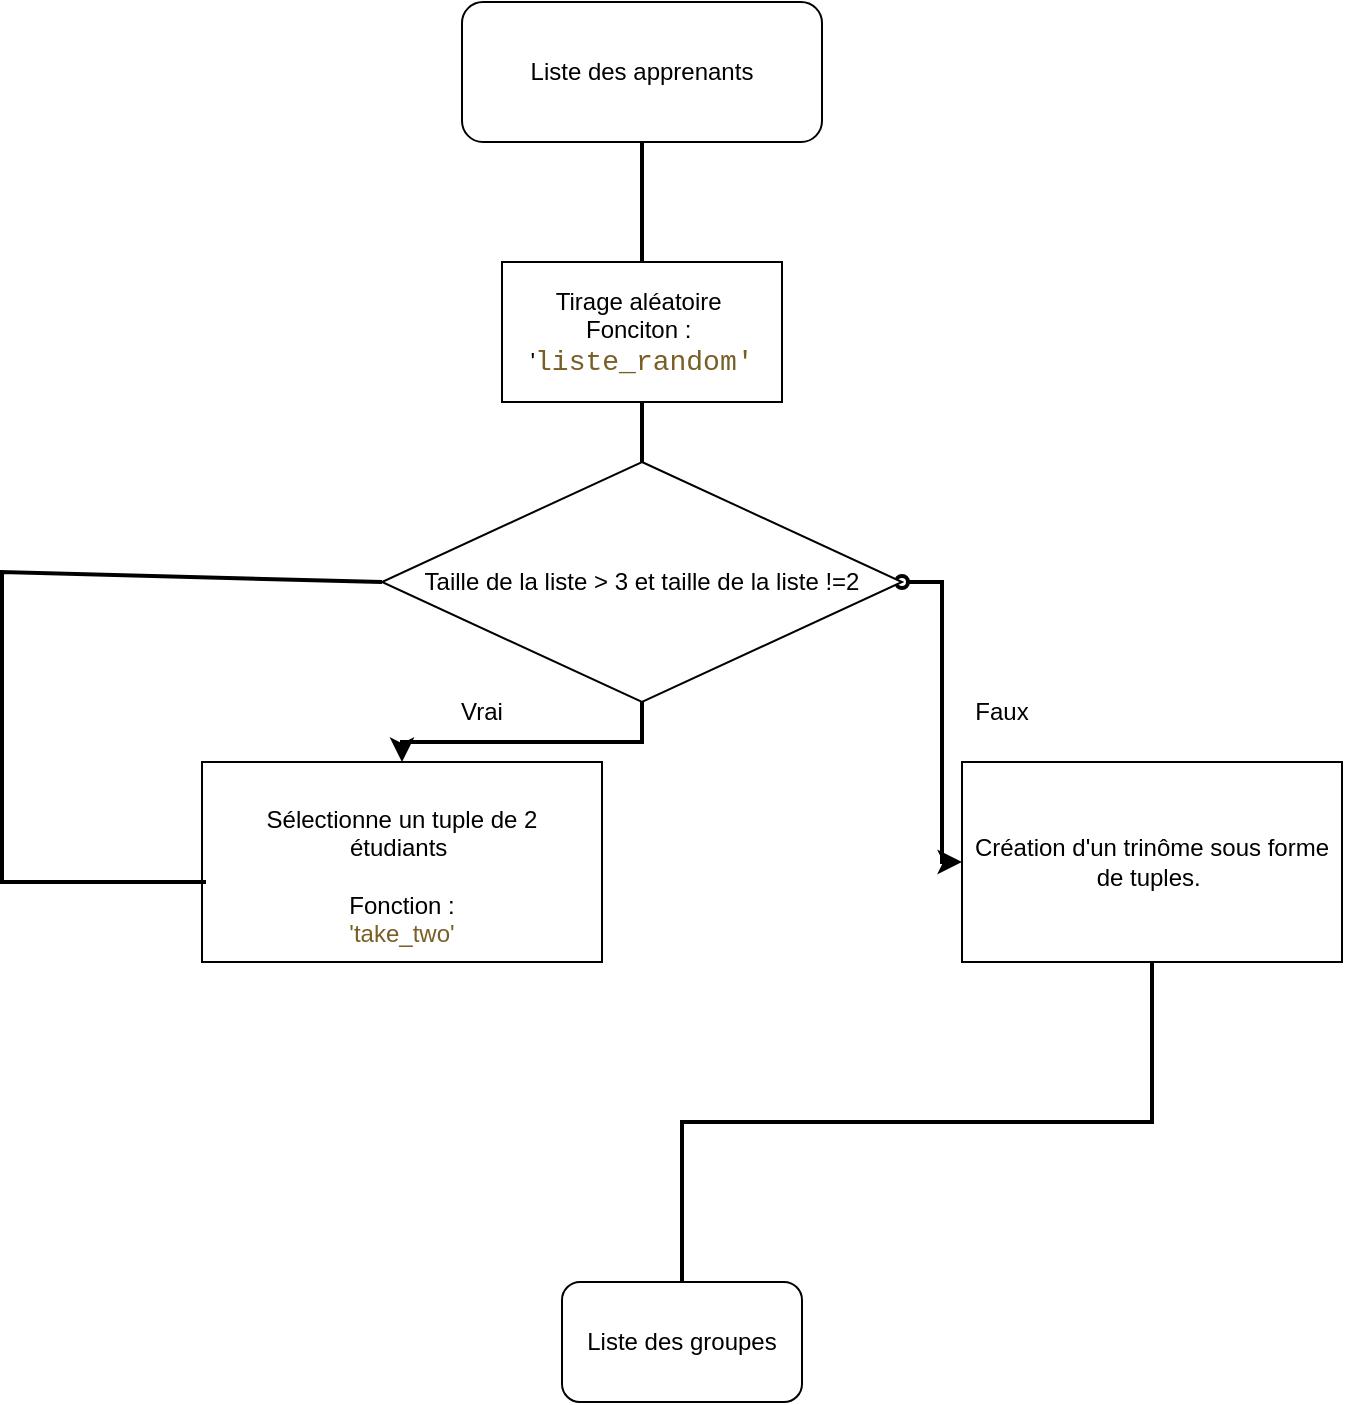 <mxfile version="20.5.1" type="gitlab" pages="2">
  <diagram id="F1PTtDTeu5oI4pnliEuM" name="Page-1">
    <mxGraphModel dx="821" dy="482" grid="1" gridSize="10" guides="1" tooltips="1" connect="1" arrows="1" fold="1" page="1" pageScale="1" pageWidth="827" pageHeight="1169" math="0" shadow="0">
      <root>
        <mxCell id="0" />
        <mxCell id="1" parent="0" />
        <mxCell id="dYFeW4d4RfGJshi57-5K-1" value="Liste des apprenants" style="rounded=1;whiteSpace=wrap;html=1;" parent="1" vertex="1">
          <mxGeometry x="310" y="40" width="180" height="70" as="geometry" />
        </mxCell>
        <mxCell id="dYFeW4d4RfGJshi57-5K-5" value="" style="endArrow=none;html=1;rounded=0;exitX=0.5;exitY=0;exitDx=0;exitDy=0;strokeWidth=2;" parent="1" edge="1">
          <mxGeometry width="50" height="50" relative="1" as="geometry">
            <mxPoint x="400" y="170" as="sourcePoint" />
            <mxPoint x="400" y="110" as="targetPoint" />
          </mxGeometry>
        </mxCell>
        <mxCell id="dYFeW4d4RfGJshi57-5K-6" value="Tirage aléatoire&amp;nbsp;&lt;br&gt;Fonciton :&amp;nbsp; &#39;&lt;span style=&quot;color: rgb(121, 94, 38); background-color: rgb(255, 255, 255); font-family: Consolas, &amp;quot;Courier New&amp;quot;, monospace; font-size: 14px;&quot;&gt;liste_random&#39;&lt;/span&gt;" style="rounded=0;whiteSpace=wrap;html=1;" parent="1" vertex="1">
          <mxGeometry x="330" y="170" width="140" height="70" as="geometry" />
        </mxCell>
        <mxCell id="GP9O9wc9nGN24lNcgYYB-3" style="edgeStyle=orthogonalEdgeStyle;rounded=0;orthogonalLoop=1;jettySize=auto;html=1;entryX=0.5;entryY=0;entryDx=0;entryDy=0;startArrow=none;startFill=0;strokeWidth=2;" parent="1" source="dYFeW4d4RfGJshi57-5K-7" target="dYFeW4d4RfGJshi57-5K-9" edge="1">
          <mxGeometry relative="1" as="geometry" />
        </mxCell>
        <mxCell id="LR3_TFOUzm84mG8utGxO-2" style="edgeStyle=orthogonalEdgeStyle;rounded=0;orthogonalLoop=1;jettySize=auto;html=1;exitX=1;exitY=0.5;exitDx=0;exitDy=0;entryX=0;entryY=0.5;entryDx=0;entryDy=0;fontColor=#795E26;startArrow=oval;startFill=0;strokeWidth=2;" parent="1" source="dYFeW4d4RfGJshi57-5K-7" target="LR3_TFOUzm84mG8utGxO-1" edge="1">
          <mxGeometry relative="1" as="geometry">
            <Array as="points">
              <mxPoint x="550" y="330" />
              <mxPoint x="550" y="470" />
            </Array>
          </mxGeometry>
        </mxCell>
        <mxCell id="dYFeW4d4RfGJshi57-5K-7" value="Taille de la liste &amp;gt; 3 et taille de la liste !=2" style="rhombus;whiteSpace=wrap;html=1;" parent="1" vertex="1">
          <mxGeometry x="270" y="270" width="260" height="120" as="geometry" />
        </mxCell>
        <mxCell id="dYFeW4d4RfGJshi57-5K-9" value="&lt;br&gt;Sélectionne un tuple de 2&lt;br&gt;étudiants&amp;nbsp;&lt;br&gt;&lt;br&gt;Fonction :&lt;br&gt;&lt;font color=&quot;#795e26&quot;&gt;&#39;take_two&#39;&lt;/font&gt;" style="rounded=0;whiteSpace=wrap;html=1;" parent="1" vertex="1">
          <mxGeometry x="180" y="420" width="200" height="100" as="geometry" />
        </mxCell>
        <mxCell id="dYFeW4d4RfGJshi57-5K-10" value="Liste des groupes" style="rounded=1;whiteSpace=wrap;html=1;" parent="1" vertex="1">
          <mxGeometry x="360" y="680" width="120" height="60" as="geometry" />
        </mxCell>
        <mxCell id="dYFeW4d4RfGJshi57-5K-11" value="" style="endArrow=none;html=1;rounded=0;entryX=0.5;entryY=1;entryDx=0;entryDy=0;exitX=0.5;exitY=0;exitDx=0;exitDy=0;strokeWidth=2;" parent="1" source="dYFeW4d4RfGJshi57-5K-7" target="dYFeW4d4RfGJshi57-5K-6" edge="1">
          <mxGeometry width="50" height="50" relative="1" as="geometry">
            <mxPoint x="390" y="260" as="sourcePoint" />
            <mxPoint x="440" y="210" as="targetPoint" />
          </mxGeometry>
        </mxCell>
        <mxCell id="dYFeW4d4RfGJshi57-5K-16" value="Vrai" style="text;html=1;strokeColor=none;fillColor=none;align=center;verticalAlign=middle;whiteSpace=wrap;rounded=0;" parent="1" vertex="1">
          <mxGeometry x="290" y="380" width="60" height="30" as="geometry" />
        </mxCell>
        <mxCell id="LR3_TFOUzm84mG8utGxO-4" style="edgeStyle=orthogonalEdgeStyle;rounded=0;orthogonalLoop=1;jettySize=auto;html=1;exitX=0.5;exitY=1;exitDx=0;exitDy=0;strokeWidth=2;fontColor=#000000;startArrow=none;startFill=0;endArrow=none;endFill=0;" parent="1" source="LR3_TFOUzm84mG8utGxO-1" target="dYFeW4d4RfGJshi57-5K-10" edge="1">
          <mxGeometry relative="1" as="geometry" />
        </mxCell>
        <mxCell id="LR3_TFOUzm84mG8utGxO-1" value="&lt;font color=&quot;#000000&quot;&gt;Création d&#39;un trinôme sous forme de tuples.&amp;nbsp;&lt;/font&gt;" style="rounded=0;whiteSpace=wrap;html=1;fontColor=#795E26;" parent="1" vertex="1">
          <mxGeometry x="560" y="420" width="190" height="100" as="geometry" />
        </mxCell>
        <mxCell id="LR3_TFOUzm84mG8utGxO-6" value="Faux" style="text;html=1;strokeColor=none;fillColor=none;align=center;verticalAlign=middle;whiteSpace=wrap;rounded=0;fontColor=#000000;" parent="1" vertex="1">
          <mxGeometry x="550" y="380" width="60" height="30" as="geometry" />
        </mxCell>
        <mxCell id="zxGszqARHL6KIcULdUcn-1" value="" style="endArrow=none;html=1;rounded=0;entryX=0.01;entryY=0.6;entryDx=0;entryDy=0;entryPerimeter=0;exitX=0;exitY=0.5;exitDx=0;exitDy=0;strokeWidth=2;" parent="1" source="dYFeW4d4RfGJshi57-5K-7" target="dYFeW4d4RfGJshi57-5K-9" edge="1">
          <mxGeometry width="50" height="50" relative="1" as="geometry">
            <mxPoint x="80" y="320" as="sourcePoint" />
            <mxPoint x="180" y="483" as="targetPoint" />
            <Array as="points">
              <mxPoint x="80" y="325" />
              <mxPoint x="80" y="480" />
              <mxPoint x="160" y="480" />
            </Array>
          </mxGeometry>
        </mxCell>
      </root>
    </mxGraphModel>
  </diagram>
  <diagram id="pyh-QraDvMdG_IOmx4Rb" name="Page-2">
    <mxGraphModel dx="868" dy="482" grid="1" gridSize="10" guides="1" tooltips="1" connect="1" arrows="1" fold="1" page="1" pageScale="1" pageWidth="827" pageHeight="1169" math="0" shadow="0">
      <root>
        <mxCell id="0" />
        <mxCell id="1" parent="0" />
      </root>
    </mxGraphModel>
  </diagram>
</mxfile>
